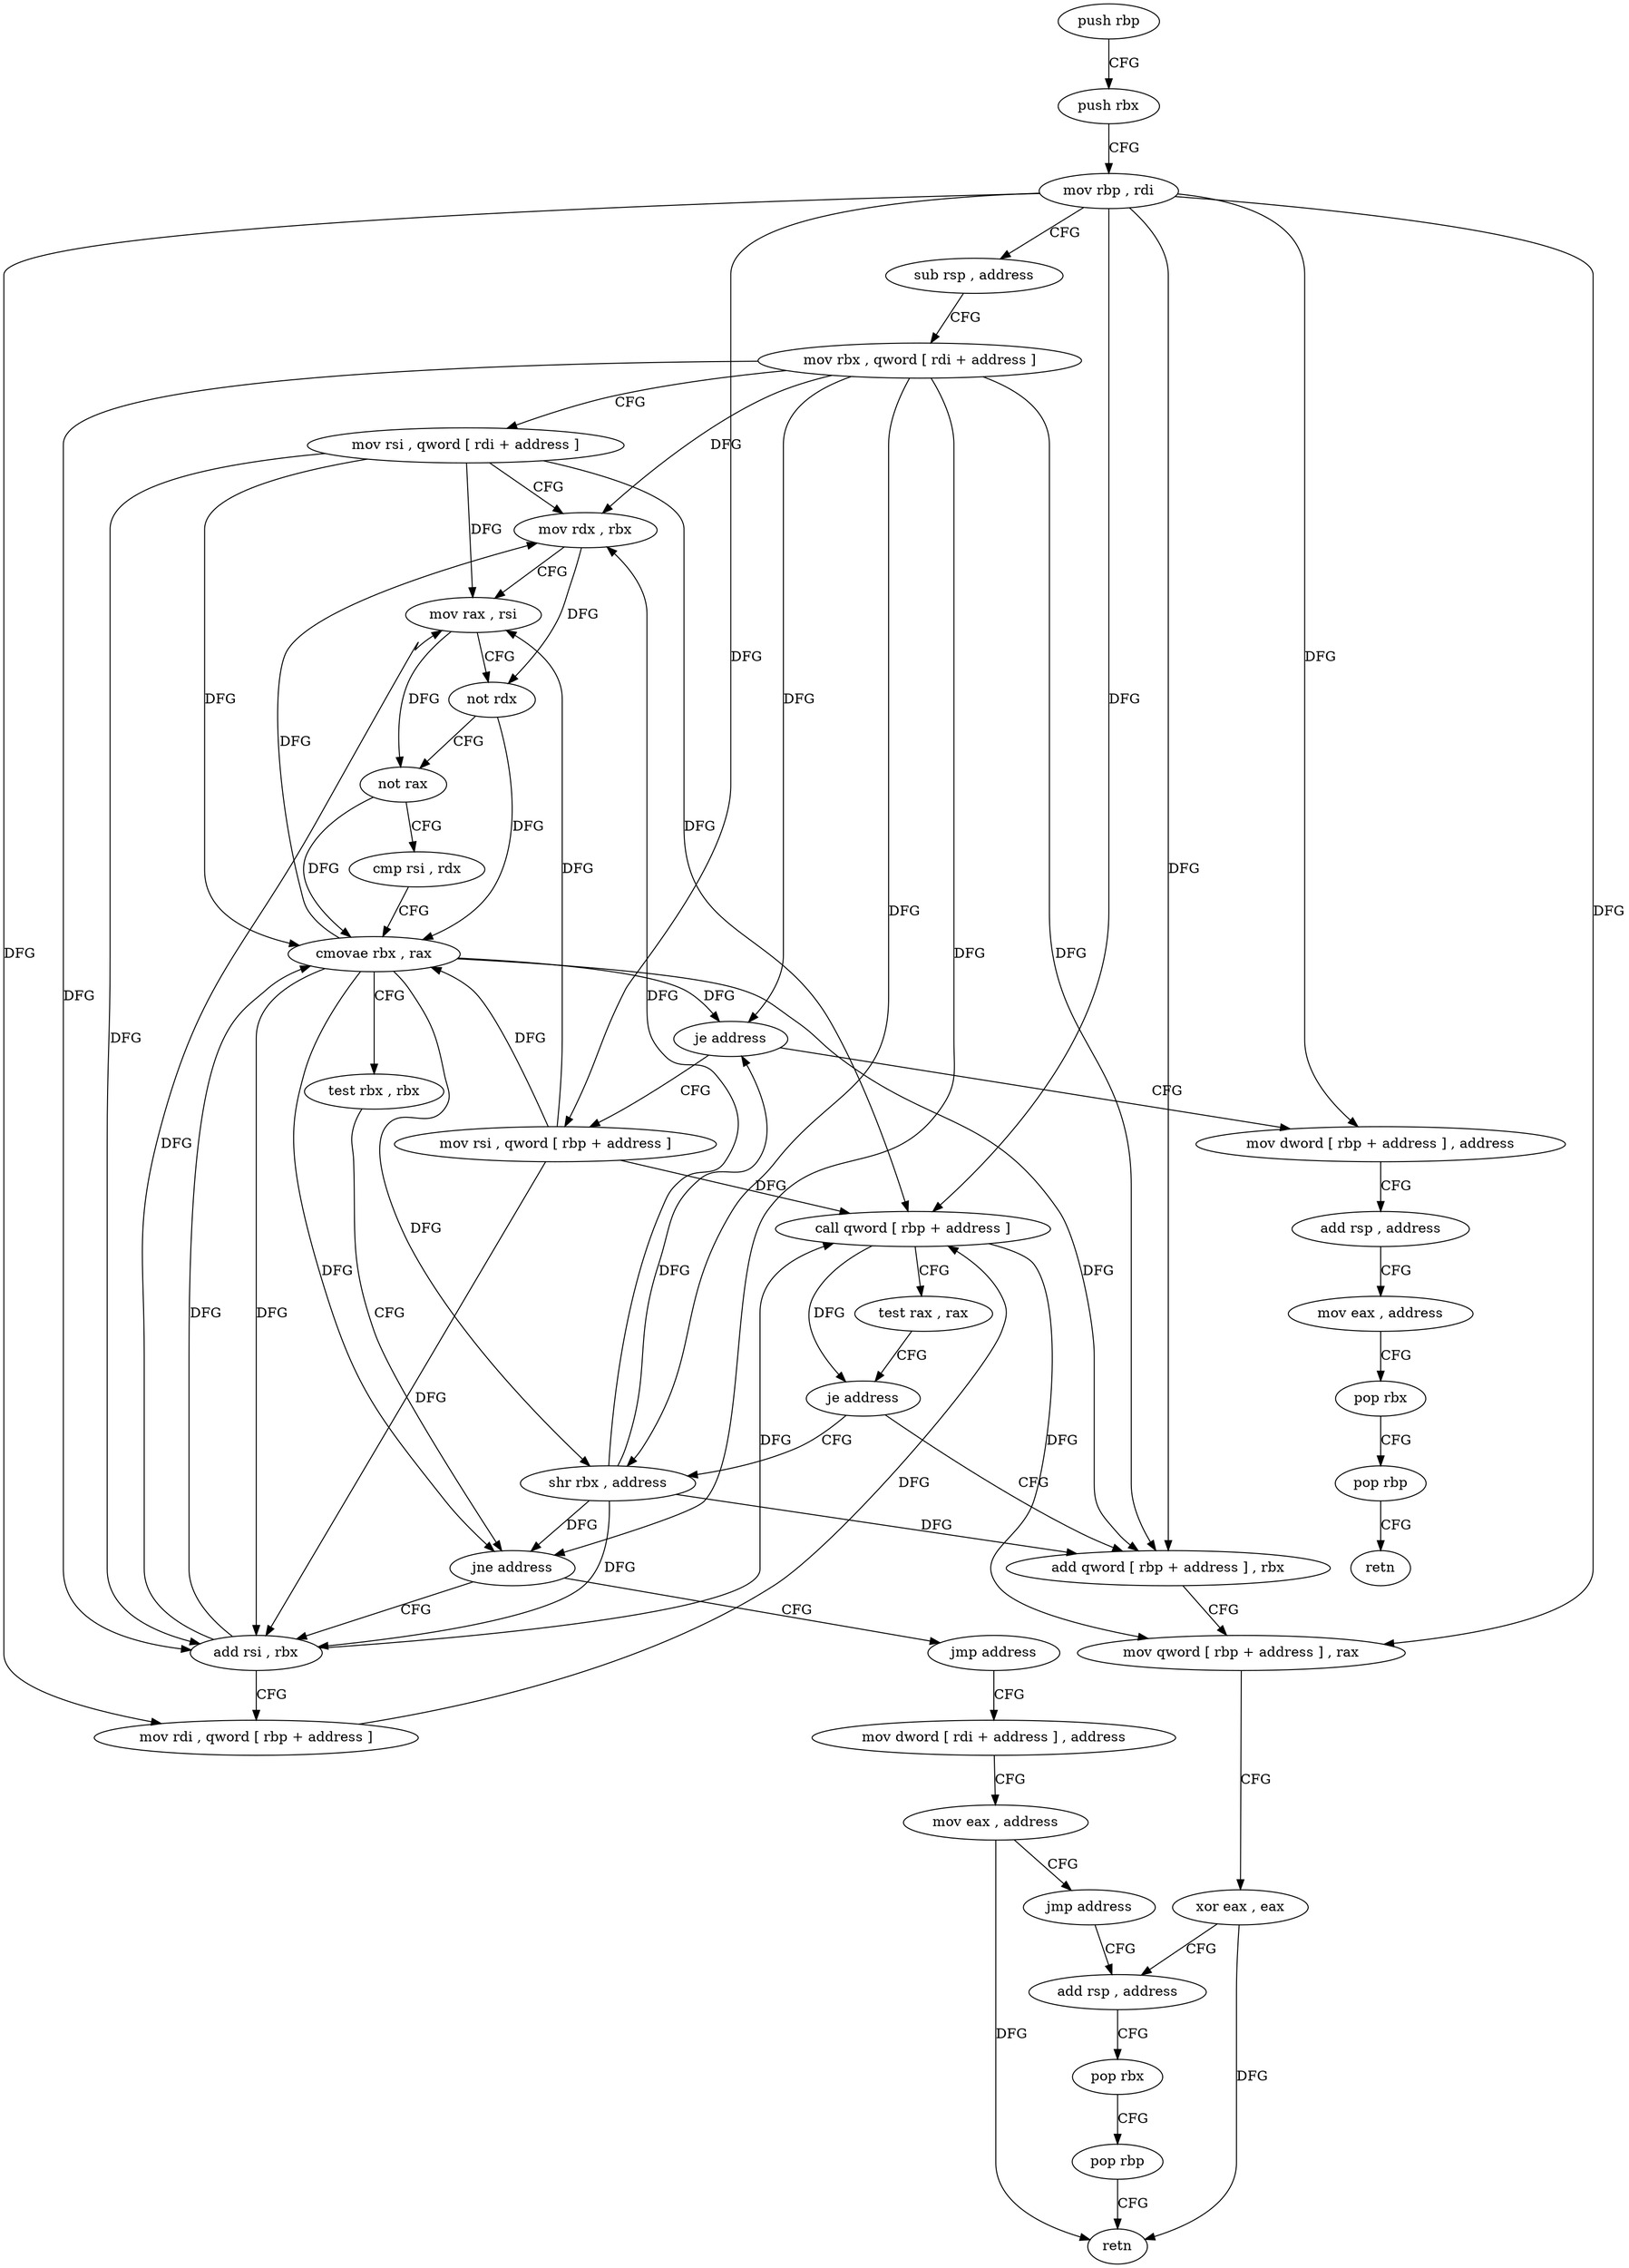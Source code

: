 digraph "func" {
"4306448" [label = "push rbp" ]
"4306449" [label = "push rbx" ]
"4306450" [label = "mov rbp , rdi" ]
"4306453" [label = "sub rsp , address" ]
"4306457" [label = "mov rbx , qword [ rdi + address ]" ]
"4306461" [label = "mov rsi , qword [ rdi + address ]" ]
"4306465" [label = "mov rdx , rbx" ]
"4306468" [label = "mov rax , rsi" ]
"4306471" [label = "not rdx" ]
"4306474" [label = "not rax" ]
"4306477" [label = "cmp rsi , rdx" ]
"4306480" [label = "cmovae rbx , rax" ]
"4306484" [label = "test rbx , rbx" ]
"4306487" [label = "jne address" ]
"4306505" [label = "add rsi , rbx" ]
"4306489" [label = "jmp address" ]
"4306508" [label = "mov rdi , qword [ rbp + address ]" ]
"4306512" [label = "call qword [ rbp + address ]" ]
"4306515" [label = "test rax , rax" ]
"4306518" [label = "je address" ]
"4306496" [label = "shr rbx , address" ]
"4306520" [label = "add qword [ rbp + address ] , rbx" ]
"4306563" [label = "mov dword [ rdi + address ] , address" ]
"4306499" [label = "je address" ]
"4306544" [label = "mov dword [ rbp + address ] , address" ]
"4306501" [label = "mov rsi , qword [ rbp + address ]" ]
"4306524" [label = "mov qword [ rbp + address ] , rax" ]
"4306528" [label = "xor eax , eax" ]
"4306530" [label = "add rsp , address" ]
"4306570" [label = "mov eax , address" ]
"4306575" [label = "jmp address" ]
"4306551" [label = "add rsp , address" ]
"4306555" [label = "mov eax , address" ]
"4306560" [label = "pop rbx" ]
"4306561" [label = "pop rbp" ]
"4306562" [label = "retn" ]
"4306534" [label = "pop rbx" ]
"4306535" [label = "pop rbp" ]
"4306536" [label = "retn" ]
"4306448" -> "4306449" [ label = "CFG" ]
"4306449" -> "4306450" [ label = "CFG" ]
"4306450" -> "4306453" [ label = "CFG" ]
"4306450" -> "4306508" [ label = "DFG" ]
"4306450" -> "4306512" [ label = "DFG" ]
"4306450" -> "4306520" [ label = "DFG" ]
"4306450" -> "4306524" [ label = "DFG" ]
"4306450" -> "4306544" [ label = "DFG" ]
"4306450" -> "4306501" [ label = "DFG" ]
"4306453" -> "4306457" [ label = "CFG" ]
"4306457" -> "4306461" [ label = "CFG" ]
"4306457" -> "4306465" [ label = "DFG" ]
"4306457" -> "4306487" [ label = "DFG" ]
"4306457" -> "4306505" [ label = "DFG" ]
"4306457" -> "4306496" [ label = "DFG" ]
"4306457" -> "4306499" [ label = "DFG" ]
"4306457" -> "4306520" [ label = "DFG" ]
"4306461" -> "4306465" [ label = "CFG" ]
"4306461" -> "4306468" [ label = "DFG" ]
"4306461" -> "4306480" [ label = "DFG" ]
"4306461" -> "4306505" [ label = "DFG" ]
"4306461" -> "4306512" [ label = "DFG" ]
"4306465" -> "4306468" [ label = "CFG" ]
"4306465" -> "4306471" [ label = "DFG" ]
"4306468" -> "4306471" [ label = "CFG" ]
"4306468" -> "4306474" [ label = "DFG" ]
"4306471" -> "4306474" [ label = "CFG" ]
"4306471" -> "4306480" [ label = "DFG" ]
"4306474" -> "4306477" [ label = "CFG" ]
"4306474" -> "4306480" [ label = "DFG" ]
"4306477" -> "4306480" [ label = "CFG" ]
"4306480" -> "4306484" [ label = "CFG" ]
"4306480" -> "4306465" [ label = "DFG" ]
"4306480" -> "4306487" [ label = "DFG" ]
"4306480" -> "4306505" [ label = "DFG" ]
"4306480" -> "4306496" [ label = "DFG" ]
"4306480" -> "4306499" [ label = "DFG" ]
"4306480" -> "4306520" [ label = "DFG" ]
"4306484" -> "4306487" [ label = "CFG" ]
"4306487" -> "4306505" [ label = "CFG" ]
"4306487" -> "4306489" [ label = "CFG" ]
"4306505" -> "4306508" [ label = "CFG" ]
"4306505" -> "4306468" [ label = "DFG" ]
"4306505" -> "4306480" [ label = "DFG" ]
"4306505" -> "4306512" [ label = "DFG" ]
"4306489" -> "4306563" [ label = "CFG" ]
"4306508" -> "4306512" [ label = "DFG" ]
"4306512" -> "4306515" [ label = "CFG" ]
"4306512" -> "4306518" [ label = "DFG" ]
"4306512" -> "4306524" [ label = "DFG" ]
"4306515" -> "4306518" [ label = "CFG" ]
"4306518" -> "4306496" [ label = "CFG" ]
"4306518" -> "4306520" [ label = "CFG" ]
"4306496" -> "4306499" [ label = "DFG" ]
"4306496" -> "4306465" [ label = "DFG" ]
"4306496" -> "4306487" [ label = "DFG" ]
"4306496" -> "4306505" [ label = "DFG" ]
"4306496" -> "4306520" [ label = "DFG" ]
"4306520" -> "4306524" [ label = "CFG" ]
"4306563" -> "4306570" [ label = "CFG" ]
"4306499" -> "4306544" [ label = "CFG" ]
"4306499" -> "4306501" [ label = "CFG" ]
"4306544" -> "4306551" [ label = "CFG" ]
"4306501" -> "4306505" [ label = "DFG" ]
"4306501" -> "4306468" [ label = "DFG" ]
"4306501" -> "4306512" [ label = "DFG" ]
"4306501" -> "4306480" [ label = "DFG" ]
"4306524" -> "4306528" [ label = "CFG" ]
"4306528" -> "4306530" [ label = "CFG" ]
"4306528" -> "4306536" [ label = "DFG" ]
"4306530" -> "4306534" [ label = "CFG" ]
"4306570" -> "4306575" [ label = "CFG" ]
"4306570" -> "4306536" [ label = "DFG" ]
"4306575" -> "4306530" [ label = "CFG" ]
"4306551" -> "4306555" [ label = "CFG" ]
"4306555" -> "4306560" [ label = "CFG" ]
"4306560" -> "4306561" [ label = "CFG" ]
"4306561" -> "4306562" [ label = "CFG" ]
"4306534" -> "4306535" [ label = "CFG" ]
"4306535" -> "4306536" [ label = "CFG" ]
}
